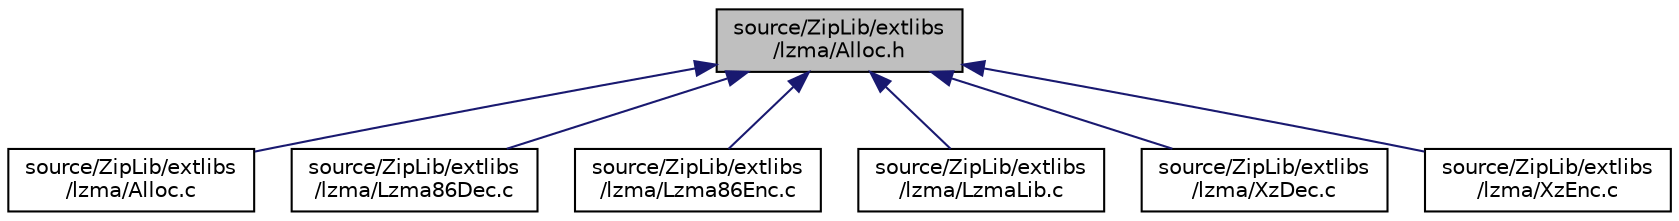 digraph "source/ZipLib/extlibs/lzma/Alloc.h"
{
 // LATEX_PDF_SIZE
  edge [fontname="Helvetica",fontsize="10",labelfontname="Helvetica",labelfontsize="10"];
  node [fontname="Helvetica",fontsize="10",shape=record];
  Node1 [label="source/ZipLib/extlibs\l/lzma/Alloc.h",height=0.2,width=0.4,color="black", fillcolor="grey75", style="filled", fontcolor="black",tooltip=" "];
  Node1 -> Node2 [dir="back",color="midnightblue",fontsize="10",style="solid",fontname="Helvetica"];
  Node2 [label="source/ZipLib/extlibs\l/lzma/Alloc.c",height=0.2,width=0.4,color="black", fillcolor="white", style="filled",URL="$_alloc_8c.html",tooltip=" "];
  Node1 -> Node3 [dir="back",color="midnightblue",fontsize="10",style="solid",fontname="Helvetica"];
  Node3 [label="source/ZipLib/extlibs\l/lzma/Lzma86Dec.c",height=0.2,width=0.4,color="black", fillcolor="white", style="filled",URL="$_lzma86_dec_8c.html",tooltip=" "];
  Node1 -> Node4 [dir="back",color="midnightblue",fontsize="10",style="solid",fontname="Helvetica"];
  Node4 [label="source/ZipLib/extlibs\l/lzma/Lzma86Enc.c",height=0.2,width=0.4,color="black", fillcolor="white", style="filled",URL="$_lzma86_enc_8c.html",tooltip=" "];
  Node1 -> Node5 [dir="back",color="midnightblue",fontsize="10",style="solid",fontname="Helvetica"];
  Node5 [label="source/ZipLib/extlibs\l/lzma/LzmaLib.c",height=0.2,width=0.4,color="black", fillcolor="white", style="filled",URL="$_lzma_lib_8c.html",tooltip=" "];
  Node1 -> Node6 [dir="back",color="midnightblue",fontsize="10",style="solid",fontname="Helvetica"];
  Node6 [label="source/ZipLib/extlibs\l/lzma/XzDec.c",height=0.2,width=0.4,color="black", fillcolor="white", style="filled",URL="$_xz_dec_8c.html",tooltip=" "];
  Node1 -> Node7 [dir="back",color="midnightblue",fontsize="10",style="solid",fontname="Helvetica"];
  Node7 [label="source/ZipLib/extlibs\l/lzma/XzEnc.c",height=0.2,width=0.4,color="black", fillcolor="white", style="filled",URL="$_xz_enc_8c.html",tooltip=" "];
}
